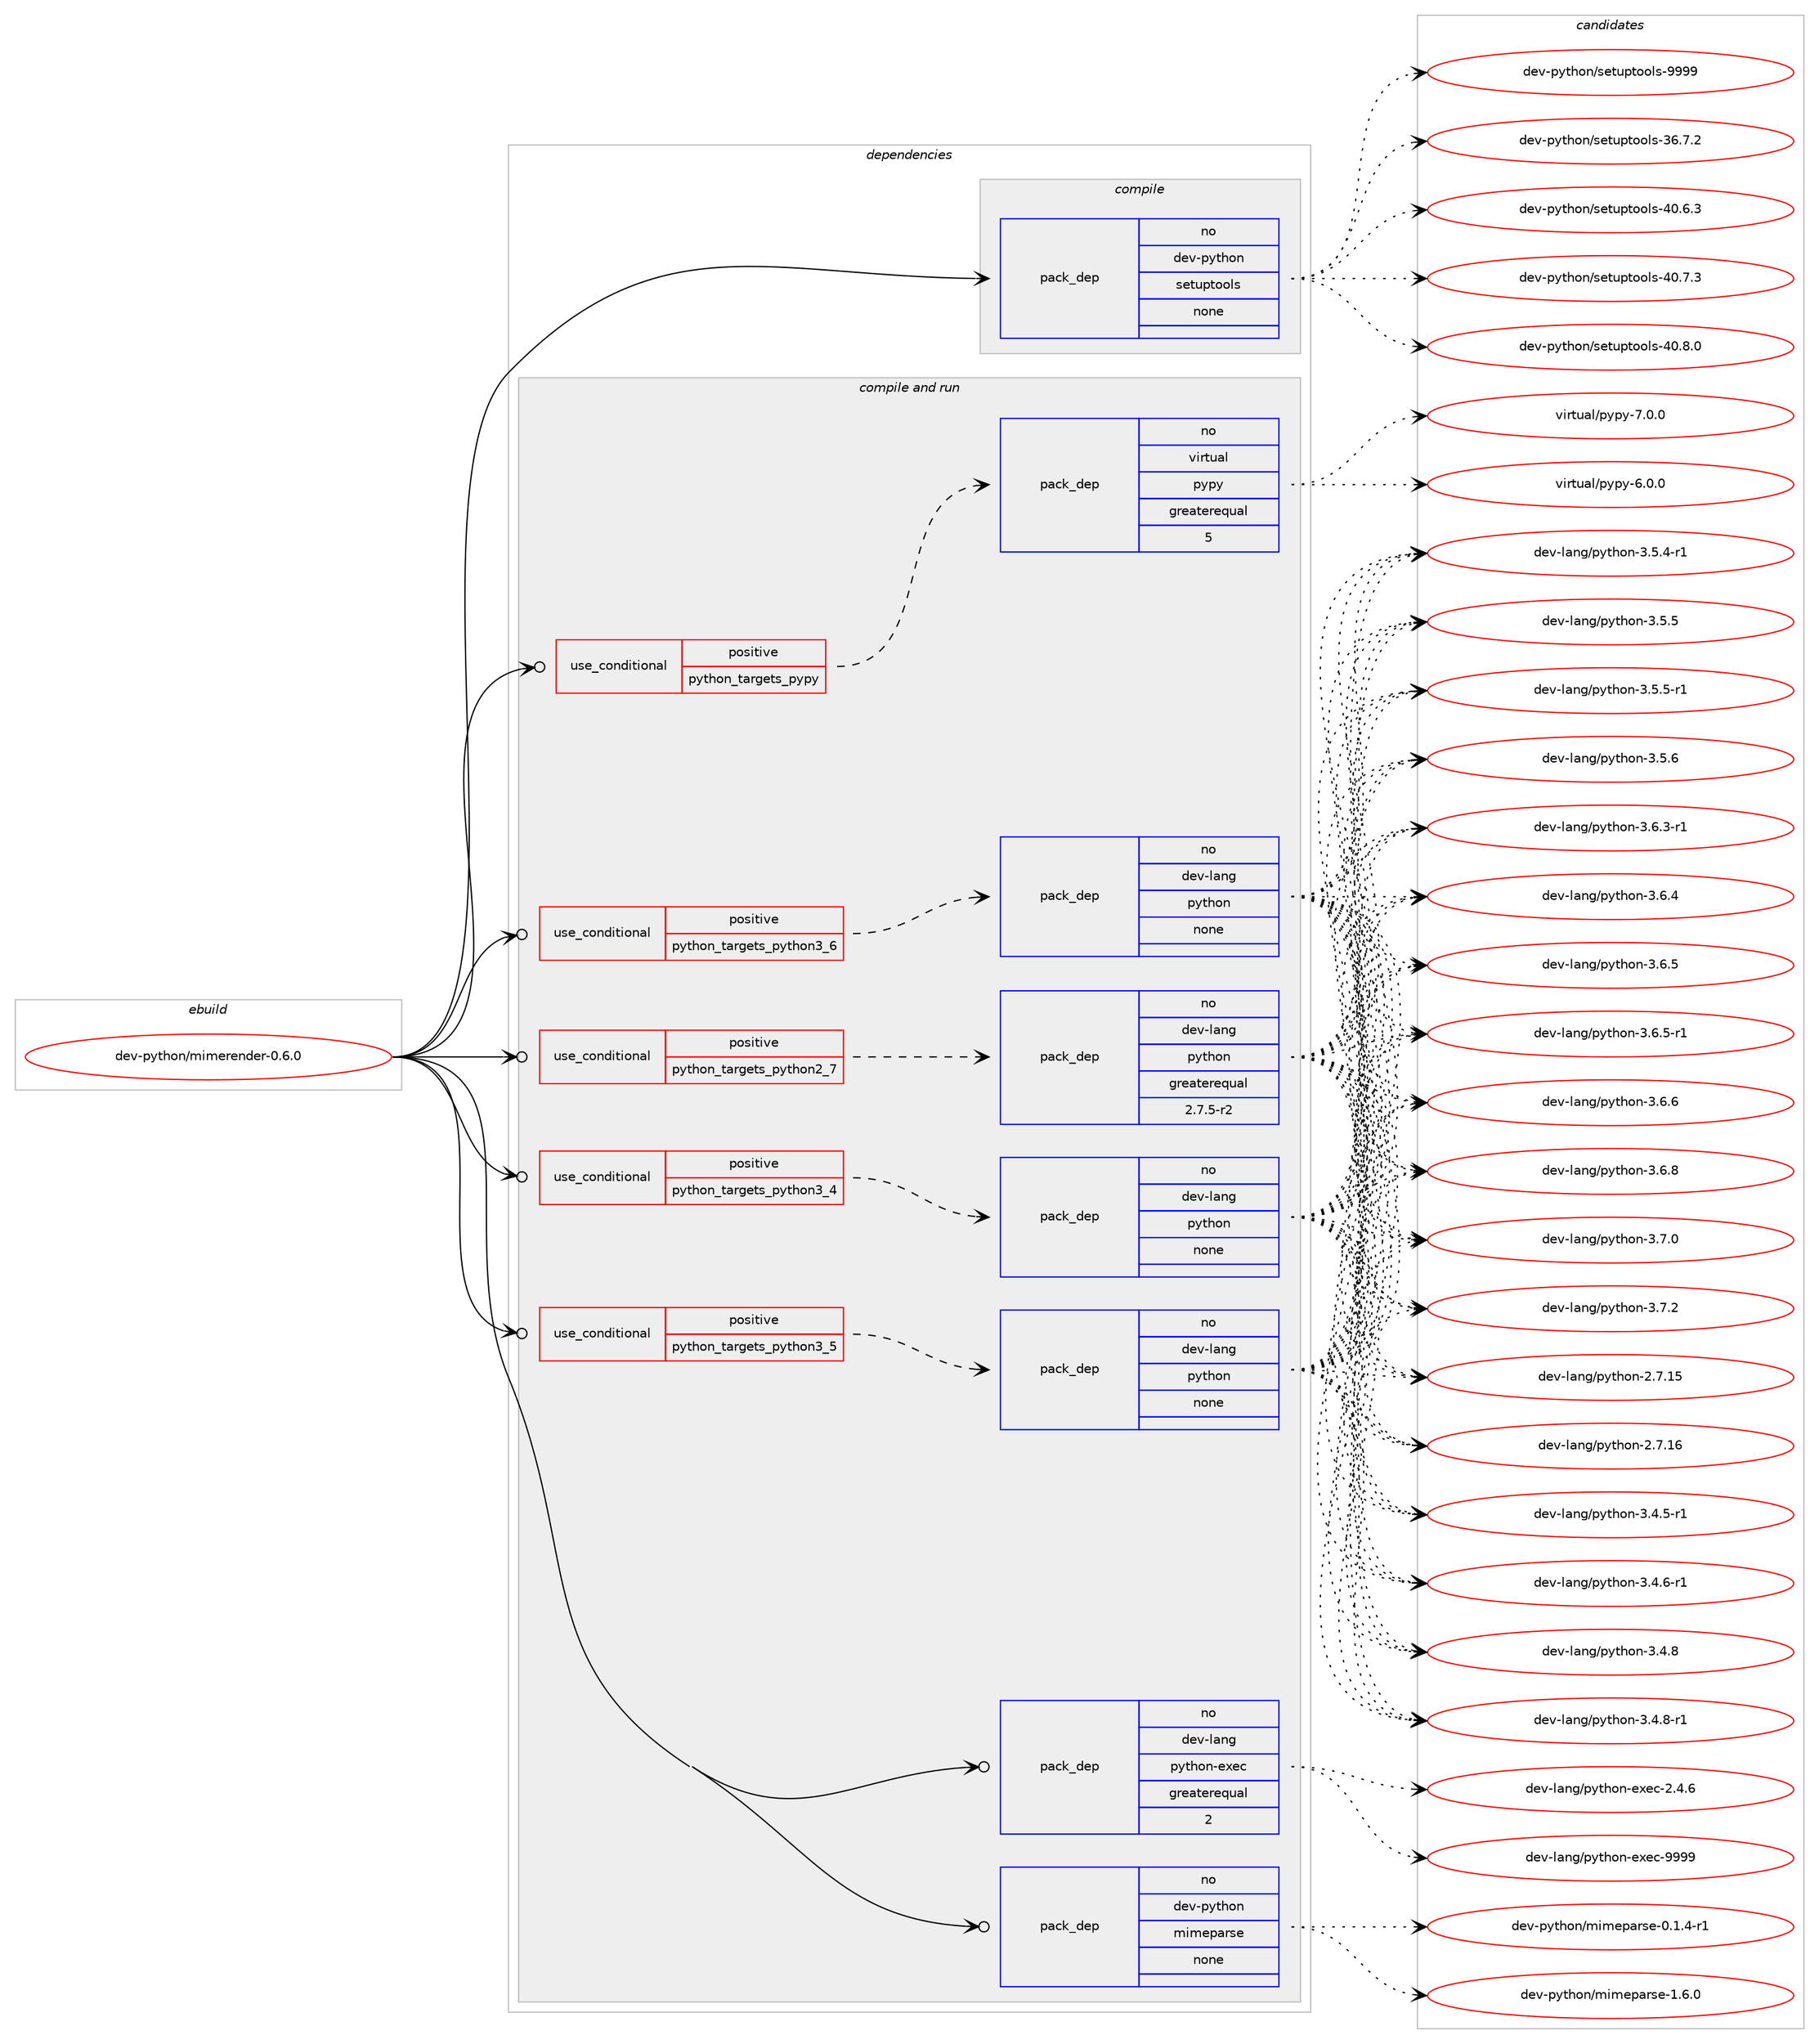 digraph prolog {

# *************
# Graph options
# *************

newrank=true;
concentrate=true;
compound=true;
graph [rankdir=LR,fontname=Helvetica,fontsize=10,ranksep=1.5];#, ranksep=2.5, nodesep=0.2];
edge  [arrowhead=vee];
node  [fontname=Helvetica,fontsize=10];

# **********
# The ebuild
# **********

subgraph cluster_leftcol {
color=gray;
rank=same;
label=<<i>ebuild</i>>;
id [label="dev-python/mimerender-0.6.0", color=red, width=4, href="../dev-python/mimerender-0.6.0.svg"];
}

# ****************
# The dependencies
# ****************

subgraph cluster_midcol {
color=gray;
label=<<i>dependencies</i>>;
subgraph cluster_compile {
fillcolor="#eeeeee";
style=filled;
label=<<i>compile</i>>;
subgraph pack1018036 {
dependency1418767 [label=<<TABLE BORDER="0" CELLBORDER="1" CELLSPACING="0" CELLPADDING="4" WIDTH="220"><TR><TD ROWSPAN="6" CELLPADDING="30">pack_dep</TD></TR><TR><TD WIDTH="110">no</TD></TR><TR><TD>dev-python</TD></TR><TR><TD>setuptools</TD></TR><TR><TD>none</TD></TR><TR><TD></TD></TR></TABLE>>, shape=none, color=blue];
}
id:e -> dependency1418767:w [weight=20,style="solid",arrowhead="vee"];
}
subgraph cluster_compileandrun {
fillcolor="#eeeeee";
style=filled;
label=<<i>compile and run</i>>;
subgraph cond377457 {
dependency1418768 [label=<<TABLE BORDER="0" CELLBORDER="1" CELLSPACING="0" CELLPADDING="4"><TR><TD ROWSPAN="3" CELLPADDING="10">use_conditional</TD></TR><TR><TD>positive</TD></TR><TR><TD>python_targets_pypy</TD></TR></TABLE>>, shape=none, color=red];
subgraph pack1018037 {
dependency1418769 [label=<<TABLE BORDER="0" CELLBORDER="1" CELLSPACING="0" CELLPADDING="4" WIDTH="220"><TR><TD ROWSPAN="6" CELLPADDING="30">pack_dep</TD></TR><TR><TD WIDTH="110">no</TD></TR><TR><TD>virtual</TD></TR><TR><TD>pypy</TD></TR><TR><TD>greaterequal</TD></TR><TR><TD>5</TD></TR></TABLE>>, shape=none, color=blue];
}
dependency1418768:e -> dependency1418769:w [weight=20,style="dashed",arrowhead="vee"];
}
id:e -> dependency1418768:w [weight=20,style="solid",arrowhead="odotvee"];
subgraph cond377458 {
dependency1418770 [label=<<TABLE BORDER="0" CELLBORDER="1" CELLSPACING="0" CELLPADDING="4"><TR><TD ROWSPAN="3" CELLPADDING="10">use_conditional</TD></TR><TR><TD>positive</TD></TR><TR><TD>python_targets_python2_7</TD></TR></TABLE>>, shape=none, color=red];
subgraph pack1018038 {
dependency1418771 [label=<<TABLE BORDER="0" CELLBORDER="1" CELLSPACING="0" CELLPADDING="4" WIDTH="220"><TR><TD ROWSPAN="6" CELLPADDING="30">pack_dep</TD></TR><TR><TD WIDTH="110">no</TD></TR><TR><TD>dev-lang</TD></TR><TR><TD>python</TD></TR><TR><TD>greaterequal</TD></TR><TR><TD>2.7.5-r2</TD></TR></TABLE>>, shape=none, color=blue];
}
dependency1418770:e -> dependency1418771:w [weight=20,style="dashed",arrowhead="vee"];
}
id:e -> dependency1418770:w [weight=20,style="solid",arrowhead="odotvee"];
subgraph cond377459 {
dependency1418772 [label=<<TABLE BORDER="0" CELLBORDER="1" CELLSPACING="0" CELLPADDING="4"><TR><TD ROWSPAN="3" CELLPADDING="10">use_conditional</TD></TR><TR><TD>positive</TD></TR><TR><TD>python_targets_python3_4</TD></TR></TABLE>>, shape=none, color=red];
subgraph pack1018039 {
dependency1418773 [label=<<TABLE BORDER="0" CELLBORDER="1" CELLSPACING="0" CELLPADDING="4" WIDTH="220"><TR><TD ROWSPAN="6" CELLPADDING="30">pack_dep</TD></TR><TR><TD WIDTH="110">no</TD></TR><TR><TD>dev-lang</TD></TR><TR><TD>python</TD></TR><TR><TD>none</TD></TR><TR><TD></TD></TR></TABLE>>, shape=none, color=blue];
}
dependency1418772:e -> dependency1418773:w [weight=20,style="dashed",arrowhead="vee"];
}
id:e -> dependency1418772:w [weight=20,style="solid",arrowhead="odotvee"];
subgraph cond377460 {
dependency1418774 [label=<<TABLE BORDER="0" CELLBORDER="1" CELLSPACING="0" CELLPADDING="4"><TR><TD ROWSPAN="3" CELLPADDING="10">use_conditional</TD></TR><TR><TD>positive</TD></TR><TR><TD>python_targets_python3_5</TD></TR></TABLE>>, shape=none, color=red];
subgraph pack1018040 {
dependency1418775 [label=<<TABLE BORDER="0" CELLBORDER="1" CELLSPACING="0" CELLPADDING="4" WIDTH="220"><TR><TD ROWSPAN="6" CELLPADDING="30">pack_dep</TD></TR><TR><TD WIDTH="110">no</TD></TR><TR><TD>dev-lang</TD></TR><TR><TD>python</TD></TR><TR><TD>none</TD></TR><TR><TD></TD></TR></TABLE>>, shape=none, color=blue];
}
dependency1418774:e -> dependency1418775:w [weight=20,style="dashed",arrowhead="vee"];
}
id:e -> dependency1418774:w [weight=20,style="solid",arrowhead="odotvee"];
subgraph cond377461 {
dependency1418776 [label=<<TABLE BORDER="0" CELLBORDER="1" CELLSPACING="0" CELLPADDING="4"><TR><TD ROWSPAN="3" CELLPADDING="10">use_conditional</TD></TR><TR><TD>positive</TD></TR><TR><TD>python_targets_python3_6</TD></TR></TABLE>>, shape=none, color=red];
subgraph pack1018041 {
dependency1418777 [label=<<TABLE BORDER="0" CELLBORDER="1" CELLSPACING="0" CELLPADDING="4" WIDTH="220"><TR><TD ROWSPAN="6" CELLPADDING="30">pack_dep</TD></TR><TR><TD WIDTH="110">no</TD></TR><TR><TD>dev-lang</TD></TR><TR><TD>python</TD></TR><TR><TD>none</TD></TR><TR><TD></TD></TR></TABLE>>, shape=none, color=blue];
}
dependency1418776:e -> dependency1418777:w [weight=20,style="dashed",arrowhead="vee"];
}
id:e -> dependency1418776:w [weight=20,style="solid",arrowhead="odotvee"];
subgraph pack1018042 {
dependency1418778 [label=<<TABLE BORDER="0" CELLBORDER="1" CELLSPACING="0" CELLPADDING="4" WIDTH="220"><TR><TD ROWSPAN="6" CELLPADDING="30">pack_dep</TD></TR><TR><TD WIDTH="110">no</TD></TR><TR><TD>dev-lang</TD></TR><TR><TD>python-exec</TD></TR><TR><TD>greaterequal</TD></TR><TR><TD>2</TD></TR></TABLE>>, shape=none, color=blue];
}
id:e -> dependency1418778:w [weight=20,style="solid",arrowhead="odotvee"];
subgraph pack1018043 {
dependency1418779 [label=<<TABLE BORDER="0" CELLBORDER="1" CELLSPACING="0" CELLPADDING="4" WIDTH="220"><TR><TD ROWSPAN="6" CELLPADDING="30">pack_dep</TD></TR><TR><TD WIDTH="110">no</TD></TR><TR><TD>dev-python</TD></TR><TR><TD>mimeparse</TD></TR><TR><TD>none</TD></TR><TR><TD></TD></TR></TABLE>>, shape=none, color=blue];
}
id:e -> dependency1418779:w [weight=20,style="solid",arrowhead="odotvee"];
}
subgraph cluster_run {
fillcolor="#eeeeee";
style=filled;
label=<<i>run</i>>;
}
}

# **************
# The candidates
# **************

subgraph cluster_choices {
rank=same;
color=gray;
label=<<i>candidates</i>>;

subgraph choice1018036 {
color=black;
nodesep=1;
choice100101118451121211161041111104711510111611711211611111110811545515446554650 [label="dev-python/setuptools-36.7.2", color=red, width=4,href="../dev-python/setuptools-36.7.2.svg"];
choice100101118451121211161041111104711510111611711211611111110811545524846544651 [label="dev-python/setuptools-40.6.3", color=red, width=4,href="../dev-python/setuptools-40.6.3.svg"];
choice100101118451121211161041111104711510111611711211611111110811545524846554651 [label="dev-python/setuptools-40.7.3", color=red, width=4,href="../dev-python/setuptools-40.7.3.svg"];
choice100101118451121211161041111104711510111611711211611111110811545524846564648 [label="dev-python/setuptools-40.8.0", color=red, width=4,href="../dev-python/setuptools-40.8.0.svg"];
choice10010111845112121116104111110471151011161171121161111111081154557575757 [label="dev-python/setuptools-9999", color=red, width=4,href="../dev-python/setuptools-9999.svg"];
dependency1418767:e -> choice100101118451121211161041111104711510111611711211611111110811545515446554650:w [style=dotted,weight="100"];
dependency1418767:e -> choice100101118451121211161041111104711510111611711211611111110811545524846544651:w [style=dotted,weight="100"];
dependency1418767:e -> choice100101118451121211161041111104711510111611711211611111110811545524846554651:w [style=dotted,weight="100"];
dependency1418767:e -> choice100101118451121211161041111104711510111611711211611111110811545524846564648:w [style=dotted,weight="100"];
dependency1418767:e -> choice10010111845112121116104111110471151011161171121161111111081154557575757:w [style=dotted,weight="100"];
}
subgraph choice1018037 {
color=black;
nodesep=1;
choice1181051141161179710847112121112121455446484648 [label="virtual/pypy-6.0.0", color=red, width=4,href="../virtual/pypy-6.0.0.svg"];
choice1181051141161179710847112121112121455546484648 [label="virtual/pypy-7.0.0", color=red, width=4,href="../virtual/pypy-7.0.0.svg"];
dependency1418769:e -> choice1181051141161179710847112121112121455446484648:w [style=dotted,weight="100"];
dependency1418769:e -> choice1181051141161179710847112121112121455546484648:w [style=dotted,weight="100"];
}
subgraph choice1018038 {
color=black;
nodesep=1;
choice10010111845108971101034711212111610411111045504655464953 [label="dev-lang/python-2.7.15", color=red, width=4,href="../dev-lang/python-2.7.15.svg"];
choice10010111845108971101034711212111610411111045504655464954 [label="dev-lang/python-2.7.16", color=red, width=4,href="../dev-lang/python-2.7.16.svg"];
choice1001011184510897110103471121211161041111104551465246534511449 [label="dev-lang/python-3.4.5-r1", color=red, width=4,href="../dev-lang/python-3.4.5-r1.svg"];
choice1001011184510897110103471121211161041111104551465246544511449 [label="dev-lang/python-3.4.6-r1", color=red, width=4,href="../dev-lang/python-3.4.6-r1.svg"];
choice100101118451089711010347112121116104111110455146524656 [label="dev-lang/python-3.4.8", color=red, width=4,href="../dev-lang/python-3.4.8.svg"];
choice1001011184510897110103471121211161041111104551465246564511449 [label="dev-lang/python-3.4.8-r1", color=red, width=4,href="../dev-lang/python-3.4.8-r1.svg"];
choice1001011184510897110103471121211161041111104551465346524511449 [label="dev-lang/python-3.5.4-r1", color=red, width=4,href="../dev-lang/python-3.5.4-r1.svg"];
choice100101118451089711010347112121116104111110455146534653 [label="dev-lang/python-3.5.5", color=red, width=4,href="../dev-lang/python-3.5.5.svg"];
choice1001011184510897110103471121211161041111104551465346534511449 [label="dev-lang/python-3.5.5-r1", color=red, width=4,href="../dev-lang/python-3.5.5-r1.svg"];
choice100101118451089711010347112121116104111110455146534654 [label="dev-lang/python-3.5.6", color=red, width=4,href="../dev-lang/python-3.5.6.svg"];
choice1001011184510897110103471121211161041111104551465446514511449 [label="dev-lang/python-3.6.3-r1", color=red, width=4,href="../dev-lang/python-3.6.3-r1.svg"];
choice100101118451089711010347112121116104111110455146544652 [label="dev-lang/python-3.6.4", color=red, width=4,href="../dev-lang/python-3.6.4.svg"];
choice100101118451089711010347112121116104111110455146544653 [label="dev-lang/python-3.6.5", color=red, width=4,href="../dev-lang/python-3.6.5.svg"];
choice1001011184510897110103471121211161041111104551465446534511449 [label="dev-lang/python-3.6.5-r1", color=red, width=4,href="../dev-lang/python-3.6.5-r1.svg"];
choice100101118451089711010347112121116104111110455146544654 [label="dev-lang/python-3.6.6", color=red, width=4,href="../dev-lang/python-3.6.6.svg"];
choice100101118451089711010347112121116104111110455146544656 [label="dev-lang/python-3.6.8", color=red, width=4,href="../dev-lang/python-3.6.8.svg"];
choice100101118451089711010347112121116104111110455146554648 [label="dev-lang/python-3.7.0", color=red, width=4,href="../dev-lang/python-3.7.0.svg"];
choice100101118451089711010347112121116104111110455146554650 [label="dev-lang/python-3.7.2", color=red, width=4,href="../dev-lang/python-3.7.2.svg"];
dependency1418771:e -> choice10010111845108971101034711212111610411111045504655464953:w [style=dotted,weight="100"];
dependency1418771:e -> choice10010111845108971101034711212111610411111045504655464954:w [style=dotted,weight="100"];
dependency1418771:e -> choice1001011184510897110103471121211161041111104551465246534511449:w [style=dotted,weight="100"];
dependency1418771:e -> choice1001011184510897110103471121211161041111104551465246544511449:w [style=dotted,weight="100"];
dependency1418771:e -> choice100101118451089711010347112121116104111110455146524656:w [style=dotted,weight="100"];
dependency1418771:e -> choice1001011184510897110103471121211161041111104551465246564511449:w [style=dotted,weight="100"];
dependency1418771:e -> choice1001011184510897110103471121211161041111104551465346524511449:w [style=dotted,weight="100"];
dependency1418771:e -> choice100101118451089711010347112121116104111110455146534653:w [style=dotted,weight="100"];
dependency1418771:e -> choice1001011184510897110103471121211161041111104551465346534511449:w [style=dotted,weight="100"];
dependency1418771:e -> choice100101118451089711010347112121116104111110455146534654:w [style=dotted,weight="100"];
dependency1418771:e -> choice1001011184510897110103471121211161041111104551465446514511449:w [style=dotted,weight="100"];
dependency1418771:e -> choice100101118451089711010347112121116104111110455146544652:w [style=dotted,weight="100"];
dependency1418771:e -> choice100101118451089711010347112121116104111110455146544653:w [style=dotted,weight="100"];
dependency1418771:e -> choice1001011184510897110103471121211161041111104551465446534511449:w [style=dotted,weight="100"];
dependency1418771:e -> choice100101118451089711010347112121116104111110455146544654:w [style=dotted,weight="100"];
dependency1418771:e -> choice100101118451089711010347112121116104111110455146544656:w [style=dotted,weight="100"];
dependency1418771:e -> choice100101118451089711010347112121116104111110455146554648:w [style=dotted,weight="100"];
dependency1418771:e -> choice100101118451089711010347112121116104111110455146554650:w [style=dotted,weight="100"];
}
subgraph choice1018039 {
color=black;
nodesep=1;
choice10010111845108971101034711212111610411111045504655464953 [label="dev-lang/python-2.7.15", color=red, width=4,href="../dev-lang/python-2.7.15.svg"];
choice10010111845108971101034711212111610411111045504655464954 [label="dev-lang/python-2.7.16", color=red, width=4,href="../dev-lang/python-2.7.16.svg"];
choice1001011184510897110103471121211161041111104551465246534511449 [label="dev-lang/python-3.4.5-r1", color=red, width=4,href="../dev-lang/python-3.4.5-r1.svg"];
choice1001011184510897110103471121211161041111104551465246544511449 [label="dev-lang/python-3.4.6-r1", color=red, width=4,href="../dev-lang/python-3.4.6-r1.svg"];
choice100101118451089711010347112121116104111110455146524656 [label="dev-lang/python-3.4.8", color=red, width=4,href="../dev-lang/python-3.4.8.svg"];
choice1001011184510897110103471121211161041111104551465246564511449 [label="dev-lang/python-3.4.8-r1", color=red, width=4,href="../dev-lang/python-3.4.8-r1.svg"];
choice1001011184510897110103471121211161041111104551465346524511449 [label="dev-lang/python-3.5.4-r1", color=red, width=4,href="../dev-lang/python-3.5.4-r1.svg"];
choice100101118451089711010347112121116104111110455146534653 [label="dev-lang/python-3.5.5", color=red, width=4,href="../dev-lang/python-3.5.5.svg"];
choice1001011184510897110103471121211161041111104551465346534511449 [label="dev-lang/python-3.5.5-r1", color=red, width=4,href="../dev-lang/python-3.5.5-r1.svg"];
choice100101118451089711010347112121116104111110455146534654 [label="dev-lang/python-3.5.6", color=red, width=4,href="../dev-lang/python-3.5.6.svg"];
choice1001011184510897110103471121211161041111104551465446514511449 [label="dev-lang/python-3.6.3-r1", color=red, width=4,href="../dev-lang/python-3.6.3-r1.svg"];
choice100101118451089711010347112121116104111110455146544652 [label="dev-lang/python-3.6.4", color=red, width=4,href="../dev-lang/python-3.6.4.svg"];
choice100101118451089711010347112121116104111110455146544653 [label="dev-lang/python-3.6.5", color=red, width=4,href="../dev-lang/python-3.6.5.svg"];
choice1001011184510897110103471121211161041111104551465446534511449 [label="dev-lang/python-3.6.5-r1", color=red, width=4,href="../dev-lang/python-3.6.5-r1.svg"];
choice100101118451089711010347112121116104111110455146544654 [label="dev-lang/python-3.6.6", color=red, width=4,href="../dev-lang/python-3.6.6.svg"];
choice100101118451089711010347112121116104111110455146544656 [label="dev-lang/python-3.6.8", color=red, width=4,href="../dev-lang/python-3.6.8.svg"];
choice100101118451089711010347112121116104111110455146554648 [label="dev-lang/python-3.7.0", color=red, width=4,href="../dev-lang/python-3.7.0.svg"];
choice100101118451089711010347112121116104111110455146554650 [label="dev-lang/python-3.7.2", color=red, width=4,href="../dev-lang/python-3.7.2.svg"];
dependency1418773:e -> choice10010111845108971101034711212111610411111045504655464953:w [style=dotted,weight="100"];
dependency1418773:e -> choice10010111845108971101034711212111610411111045504655464954:w [style=dotted,weight="100"];
dependency1418773:e -> choice1001011184510897110103471121211161041111104551465246534511449:w [style=dotted,weight="100"];
dependency1418773:e -> choice1001011184510897110103471121211161041111104551465246544511449:w [style=dotted,weight="100"];
dependency1418773:e -> choice100101118451089711010347112121116104111110455146524656:w [style=dotted,weight="100"];
dependency1418773:e -> choice1001011184510897110103471121211161041111104551465246564511449:w [style=dotted,weight="100"];
dependency1418773:e -> choice1001011184510897110103471121211161041111104551465346524511449:w [style=dotted,weight="100"];
dependency1418773:e -> choice100101118451089711010347112121116104111110455146534653:w [style=dotted,weight="100"];
dependency1418773:e -> choice1001011184510897110103471121211161041111104551465346534511449:w [style=dotted,weight="100"];
dependency1418773:e -> choice100101118451089711010347112121116104111110455146534654:w [style=dotted,weight="100"];
dependency1418773:e -> choice1001011184510897110103471121211161041111104551465446514511449:w [style=dotted,weight="100"];
dependency1418773:e -> choice100101118451089711010347112121116104111110455146544652:w [style=dotted,weight="100"];
dependency1418773:e -> choice100101118451089711010347112121116104111110455146544653:w [style=dotted,weight="100"];
dependency1418773:e -> choice1001011184510897110103471121211161041111104551465446534511449:w [style=dotted,weight="100"];
dependency1418773:e -> choice100101118451089711010347112121116104111110455146544654:w [style=dotted,weight="100"];
dependency1418773:e -> choice100101118451089711010347112121116104111110455146544656:w [style=dotted,weight="100"];
dependency1418773:e -> choice100101118451089711010347112121116104111110455146554648:w [style=dotted,weight="100"];
dependency1418773:e -> choice100101118451089711010347112121116104111110455146554650:w [style=dotted,weight="100"];
}
subgraph choice1018040 {
color=black;
nodesep=1;
choice10010111845108971101034711212111610411111045504655464953 [label="dev-lang/python-2.7.15", color=red, width=4,href="../dev-lang/python-2.7.15.svg"];
choice10010111845108971101034711212111610411111045504655464954 [label="dev-lang/python-2.7.16", color=red, width=4,href="../dev-lang/python-2.7.16.svg"];
choice1001011184510897110103471121211161041111104551465246534511449 [label="dev-lang/python-3.4.5-r1", color=red, width=4,href="../dev-lang/python-3.4.5-r1.svg"];
choice1001011184510897110103471121211161041111104551465246544511449 [label="dev-lang/python-3.4.6-r1", color=red, width=4,href="../dev-lang/python-3.4.6-r1.svg"];
choice100101118451089711010347112121116104111110455146524656 [label="dev-lang/python-3.4.8", color=red, width=4,href="../dev-lang/python-3.4.8.svg"];
choice1001011184510897110103471121211161041111104551465246564511449 [label="dev-lang/python-3.4.8-r1", color=red, width=4,href="../dev-lang/python-3.4.8-r1.svg"];
choice1001011184510897110103471121211161041111104551465346524511449 [label="dev-lang/python-3.5.4-r1", color=red, width=4,href="../dev-lang/python-3.5.4-r1.svg"];
choice100101118451089711010347112121116104111110455146534653 [label="dev-lang/python-3.5.5", color=red, width=4,href="../dev-lang/python-3.5.5.svg"];
choice1001011184510897110103471121211161041111104551465346534511449 [label="dev-lang/python-3.5.5-r1", color=red, width=4,href="../dev-lang/python-3.5.5-r1.svg"];
choice100101118451089711010347112121116104111110455146534654 [label="dev-lang/python-3.5.6", color=red, width=4,href="../dev-lang/python-3.5.6.svg"];
choice1001011184510897110103471121211161041111104551465446514511449 [label="dev-lang/python-3.6.3-r1", color=red, width=4,href="../dev-lang/python-3.6.3-r1.svg"];
choice100101118451089711010347112121116104111110455146544652 [label="dev-lang/python-3.6.4", color=red, width=4,href="../dev-lang/python-3.6.4.svg"];
choice100101118451089711010347112121116104111110455146544653 [label="dev-lang/python-3.6.5", color=red, width=4,href="../dev-lang/python-3.6.5.svg"];
choice1001011184510897110103471121211161041111104551465446534511449 [label="dev-lang/python-3.6.5-r1", color=red, width=4,href="../dev-lang/python-3.6.5-r1.svg"];
choice100101118451089711010347112121116104111110455146544654 [label="dev-lang/python-3.6.6", color=red, width=4,href="../dev-lang/python-3.6.6.svg"];
choice100101118451089711010347112121116104111110455146544656 [label="dev-lang/python-3.6.8", color=red, width=4,href="../dev-lang/python-3.6.8.svg"];
choice100101118451089711010347112121116104111110455146554648 [label="dev-lang/python-3.7.0", color=red, width=4,href="../dev-lang/python-3.7.0.svg"];
choice100101118451089711010347112121116104111110455146554650 [label="dev-lang/python-3.7.2", color=red, width=4,href="../dev-lang/python-3.7.2.svg"];
dependency1418775:e -> choice10010111845108971101034711212111610411111045504655464953:w [style=dotted,weight="100"];
dependency1418775:e -> choice10010111845108971101034711212111610411111045504655464954:w [style=dotted,weight="100"];
dependency1418775:e -> choice1001011184510897110103471121211161041111104551465246534511449:w [style=dotted,weight="100"];
dependency1418775:e -> choice1001011184510897110103471121211161041111104551465246544511449:w [style=dotted,weight="100"];
dependency1418775:e -> choice100101118451089711010347112121116104111110455146524656:w [style=dotted,weight="100"];
dependency1418775:e -> choice1001011184510897110103471121211161041111104551465246564511449:w [style=dotted,weight="100"];
dependency1418775:e -> choice1001011184510897110103471121211161041111104551465346524511449:w [style=dotted,weight="100"];
dependency1418775:e -> choice100101118451089711010347112121116104111110455146534653:w [style=dotted,weight="100"];
dependency1418775:e -> choice1001011184510897110103471121211161041111104551465346534511449:w [style=dotted,weight="100"];
dependency1418775:e -> choice100101118451089711010347112121116104111110455146534654:w [style=dotted,weight="100"];
dependency1418775:e -> choice1001011184510897110103471121211161041111104551465446514511449:w [style=dotted,weight="100"];
dependency1418775:e -> choice100101118451089711010347112121116104111110455146544652:w [style=dotted,weight="100"];
dependency1418775:e -> choice100101118451089711010347112121116104111110455146544653:w [style=dotted,weight="100"];
dependency1418775:e -> choice1001011184510897110103471121211161041111104551465446534511449:w [style=dotted,weight="100"];
dependency1418775:e -> choice100101118451089711010347112121116104111110455146544654:w [style=dotted,weight="100"];
dependency1418775:e -> choice100101118451089711010347112121116104111110455146544656:w [style=dotted,weight="100"];
dependency1418775:e -> choice100101118451089711010347112121116104111110455146554648:w [style=dotted,weight="100"];
dependency1418775:e -> choice100101118451089711010347112121116104111110455146554650:w [style=dotted,weight="100"];
}
subgraph choice1018041 {
color=black;
nodesep=1;
choice10010111845108971101034711212111610411111045504655464953 [label="dev-lang/python-2.7.15", color=red, width=4,href="../dev-lang/python-2.7.15.svg"];
choice10010111845108971101034711212111610411111045504655464954 [label="dev-lang/python-2.7.16", color=red, width=4,href="../dev-lang/python-2.7.16.svg"];
choice1001011184510897110103471121211161041111104551465246534511449 [label="dev-lang/python-3.4.5-r1", color=red, width=4,href="../dev-lang/python-3.4.5-r1.svg"];
choice1001011184510897110103471121211161041111104551465246544511449 [label="dev-lang/python-3.4.6-r1", color=red, width=4,href="../dev-lang/python-3.4.6-r1.svg"];
choice100101118451089711010347112121116104111110455146524656 [label="dev-lang/python-3.4.8", color=red, width=4,href="../dev-lang/python-3.4.8.svg"];
choice1001011184510897110103471121211161041111104551465246564511449 [label="dev-lang/python-3.4.8-r1", color=red, width=4,href="../dev-lang/python-3.4.8-r1.svg"];
choice1001011184510897110103471121211161041111104551465346524511449 [label="dev-lang/python-3.5.4-r1", color=red, width=4,href="../dev-lang/python-3.5.4-r1.svg"];
choice100101118451089711010347112121116104111110455146534653 [label="dev-lang/python-3.5.5", color=red, width=4,href="../dev-lang/python-3.5.5.svg"];
choice1001011184510897110103471121211161041111104551465346534511449 [label="dev-lang/python-3.5.5-r1", color=red, width=4,href="../dev-lang/python-3.5.5-r1.svg"];
choice100101118451089711010347112121116104111110455146534654 [label="dev-lang/python-3.5.6", color=red, width=4,href="../dev-lang/python-3.5.6.svg"];
choice1001011184510897110103471121211161041111104551465446514511449 [label="dev-lang/python-3.6.3-r1", color=red, width=4,href="../dev-lang/python-3.6.3-r1.svg"];
choice100101118451089711010347112121116104111110455146544652 [label="dev-lang/python-3.6.4", color=red, width=4,href="../dev-lang/python-3.6.4.svg"];
choice100101118451089711010347112121116104111110455146544653 [label="dev-lang/python-3.6.5", color=red, width=4,href="../dev-lang/python-3.6.5.svg"];
choice1001011184510897110103471121211161041111104551465446534511449 [label="dev-lang/python-3.6.5-r1", color=red, width=4,href="../dev-lang/python-3.6.5-r1.svg"];
choice100101118451089711010347112121116104111110455146544654 [label="dev-lang/python-3.6.6", color=red, width=4,href="../dev-lang/python-3.6.6.svg"];
choice100101118451089711010347112121116104111110455146544656 [label="dev-lang/python-3.6.8", color=red, width=4,href="../dev-lang/python-3.6.8.svg"];
choice100101118451089711010347112121116104111110455146554648 [label="dev-lang/python-3.7.0", color=red, width=4,href="../dev-lang/python-3.7.0.svg"];
choice100101118451089711010347112121116104111110455146554650 [label="dev-lang/python-3.7.2", color=red, width=4,href="../dev-lang/python-3.7.2.svg"];
dependency1418777:e -> choice10010111845108971101034711212111610411111045504655464953:w [style=dotted,weight="100"];
dependency1418777:e -> choice10010111845108971101034711212111610411111045504655464954:w [style=dotted,weight="100"];
dependency1418777:e -> choice1001011184510897110103471121211161041111104551465246534511449:w [style=dotted,weight="100"];
dependency1418777:e -> choice1001011184510897110103471121211161041111104551465246544511449:w [style=dotted,weight="100"];
dependency1418777:e -> choice100101118451089711010347112121116104111110455146524656:w [style=dotted,weight="100"];
dependency1418777:e -> choice1001011184510897110103471121211161041111104551465246564511449:w [style=dotted,weight="100"];
dependency1418777:e -> choice1001011184510897110103471121211161041111104551465346524511449:w [style=dotted,weight="100"];
dependency1418777:e -> choice100101118451089711010347112121116104111110455146534653:w [style=dotted,weight="100"];
dependency1418777:e -> choice1001011184510897110103471121211161041111104551465346534511449:w [style=dotted,weight="100"];
dependency1418777:e -> choice100101118451089711010347112121116104111110455146534654:w [style=dotted,weight="100"];
dependency1418777:e -> choice1001011184510897110103471121211161041111104551465446514511449:w [style=dotted,weight="100"];
dependency1418777:e -> choice100101118451089711010347112121116104111110455146544652:w [style=dotted,weight="100"];
dependency1418777:e -> choice100101118451089711010347112121116104111110455146544653:w [style=dotted,weight="100"];
dependency1418777:e -> choice1001011184510897110103471121211161041111104551465446534511449:w [style=dotted,weight="100"];
dependency1418777:e -> choice100101118451089711010347112121116104111110455146544654:w [style=dotted,weight="100"];
dependency1418777:e -> choice100101118451089711010347112121116104111110455146544656:w [style=dotted,weight="100"];
dependency1418777:e -> choice100101118451089711010347112121116104111110455146554648:w [style=dotted,weight="100"];
dependency1418777:e -> choice100101118451089711010347112121116104111110455146554650:w [style=dotted,weight="100"];
}
subgraph choice1018042 {
color=black;
nodesep=1;
choice1001011184510897110103471121211161041111104510112010199455046524654 [label="dev-lang/python-exec-2.4.6", color=red, width=4,href="../dev-lang/python-exec-2.4.6.svg"];
choice10010111845108971101034711212111610411111045101120101994557575757 [label="dev-lang/python-exec-9999", color=red, width=4,href="../dev-lang/python-exec-9999.svg"];
dependency1418778:e -> choice1001011184510897110103471121211161041111104510112010199455046524654:w [style=dotted,weight="100"];
dependency1418778:e -> choice10010111845108971101034711212111610411111045101120101994557575757:w [style=dotted,weight="100"];
}
subgraph choice1018043 {
color=black;
nodesep=1;
choice1001011184511212111610411111047109105109101112971141151014548464946524511449 [label="dev-python/mimeparse-0.1.4-r1", color=red, width=4,href="../dev-python/mimeparse-0.1.4-r1.svg"];
choice100101118451121211161041111104710910510910111297114115101454946544648 [label="dev-python/mimeparse-1.6.0", color=red, width=4,href="../dev-python/mimeparse-1.6.0.svg"];
dependency1418779:e -> choice1001011184511212111610411111047109105109101112971141151014548464946524511449:w [style=dotted,weight="100"];
dependency1418779:e -> choice100101118451121211161041111104710910510910111297114115101454946544648:w [style=dotted,weight="100"];
}
}

}
